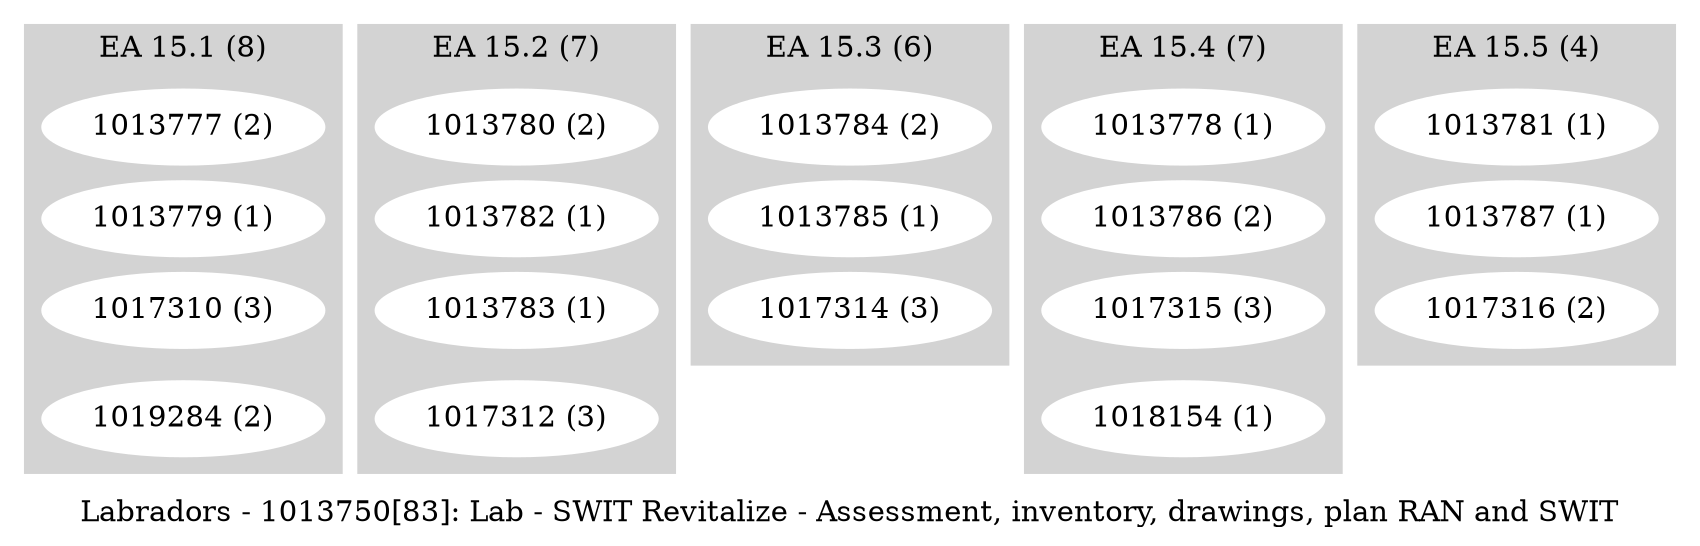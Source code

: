 digraph G {
    label = "Labradors - 1013750[83]: Lab - SWIT Revitalize - Assessment, inventory, drawings, plan RAN and SWIT";
    ranksep = .1
    subgraph cluster_1 {
        style=filled;
        color=lightgrey;
        node [style=filled,color=white];
        "1013777 (2)" ->       
        "1013779 (1)" ->       
        "1017310 (3)" ->       
        "1019284 (2)"
        [style=invis];
        label = "EA 15.1 (8)";
    }
    subgraph cluster_2 {
        style=filled;
        color=lightgrey;
        node [style=filled,color=white];
        "1013780 (2)" ->       
        "1013782 (1)" ->       
        "1013783 (1)" ->       
        "1017312 (3)"
        [style=invis];
        label = "EA 15.2 (7)";
    }
    subgraph cluster_3 {
        style=filled;
        color=lightgrey;
        node [style=filled,color=white];
        "1013784 (2)" ->       
        "1013785 (1)" ->       
        "1017314 (3)"
        [style=invis];
        label = "EA 15.3 (6)";
    }
    subgraph cluster_4 {
        style=filled;
        color=lightgrey;
        node [style=filled,color=white];
        "1013778 (1)" ->       
        "1013786 (2)" ->       
        "1017315 (3)" ->       
        "1018154 (1)"
        [style=invis];
        label = "EA 15.4 (7)";
    }
    subgraph cluster_5 {
        style=filled;
        color=lightgrey;
        node [style=filled,color=white];
        "1013781 (1)" ->       
        "1013787 (1)" ->       
        "1017316 (2)"
        [style=invis];
        label = "EA 15.5 (4)";
    }
}
